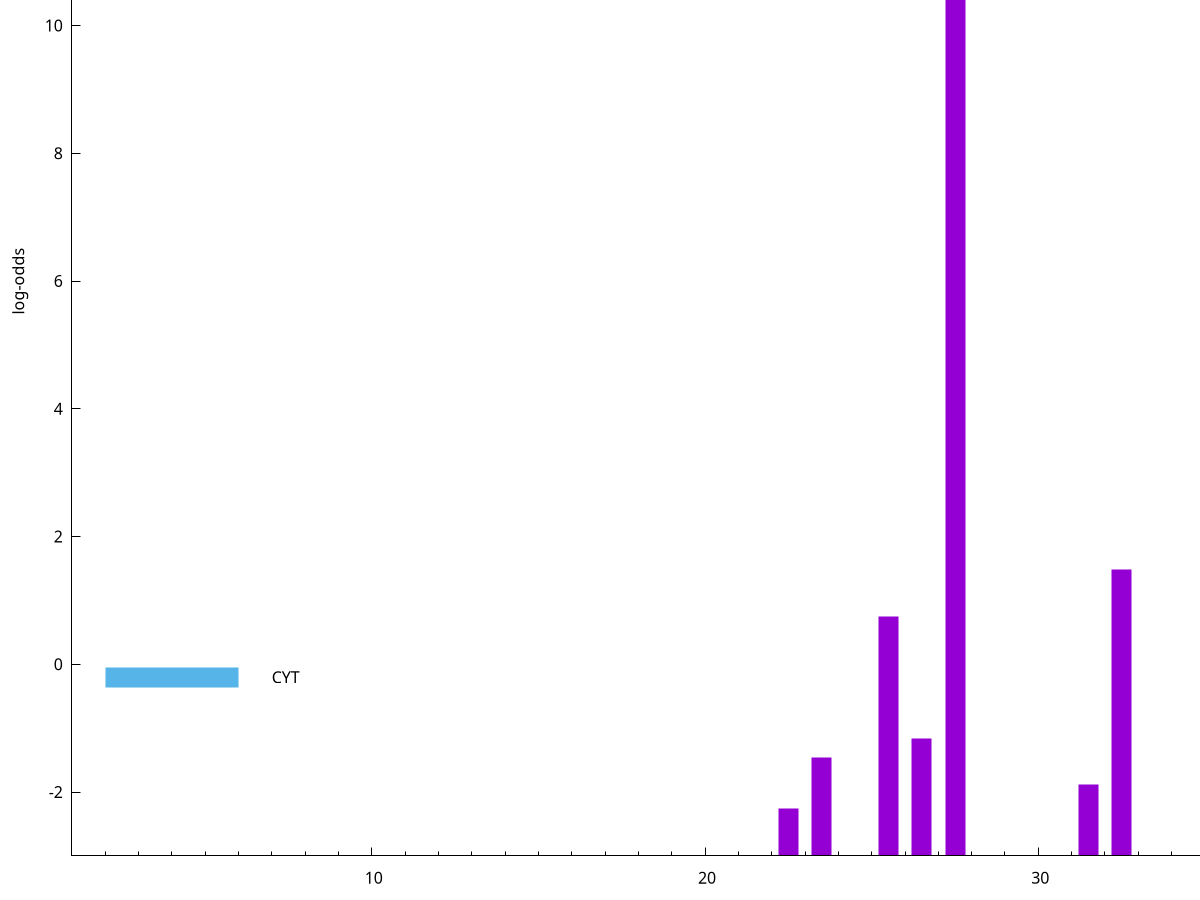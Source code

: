 set title "LipoP predictions for SRR5666555.gff"
set size 2., 1.4
set xrange [1:70] 
set mxtics 10
set yrange [-3:15]
set y2range [0:18]
set ylabel "log-odds"
set term postscript eps color solid "Helvetica" 30
set output "SRR5666555.gff11.eps"
set arrow from 2,14.1249 to 6,14.1249 nohead lt 1 lw 20
set label "SpI" at 7,14.1249
set arrow from 2,-0.200913 to 6,-0.200913 nohead lt 3 lw 20
set label "CYT" at 7,-0.200913
set arrow from 2,14.1249 to 6,14.1249 nohead lt 1 lw 20
set label "SpI" at 7,14.1249
# NOTE: The scores below are the log-odds scores with the threshold
# NOTE: subtracted (a hack to make gnuplot make the histogram all
# NOTE: look nice).
plot "-" axes x1y2 title "" with impulses lt 1 lw 20
27.500000 17.124500
32.500000 4.478120
25.500000 3.750854
26.500000 1.831310
23.500000 1.538830
31.500000 1.119520
22.500000 0.737960
e
exit
